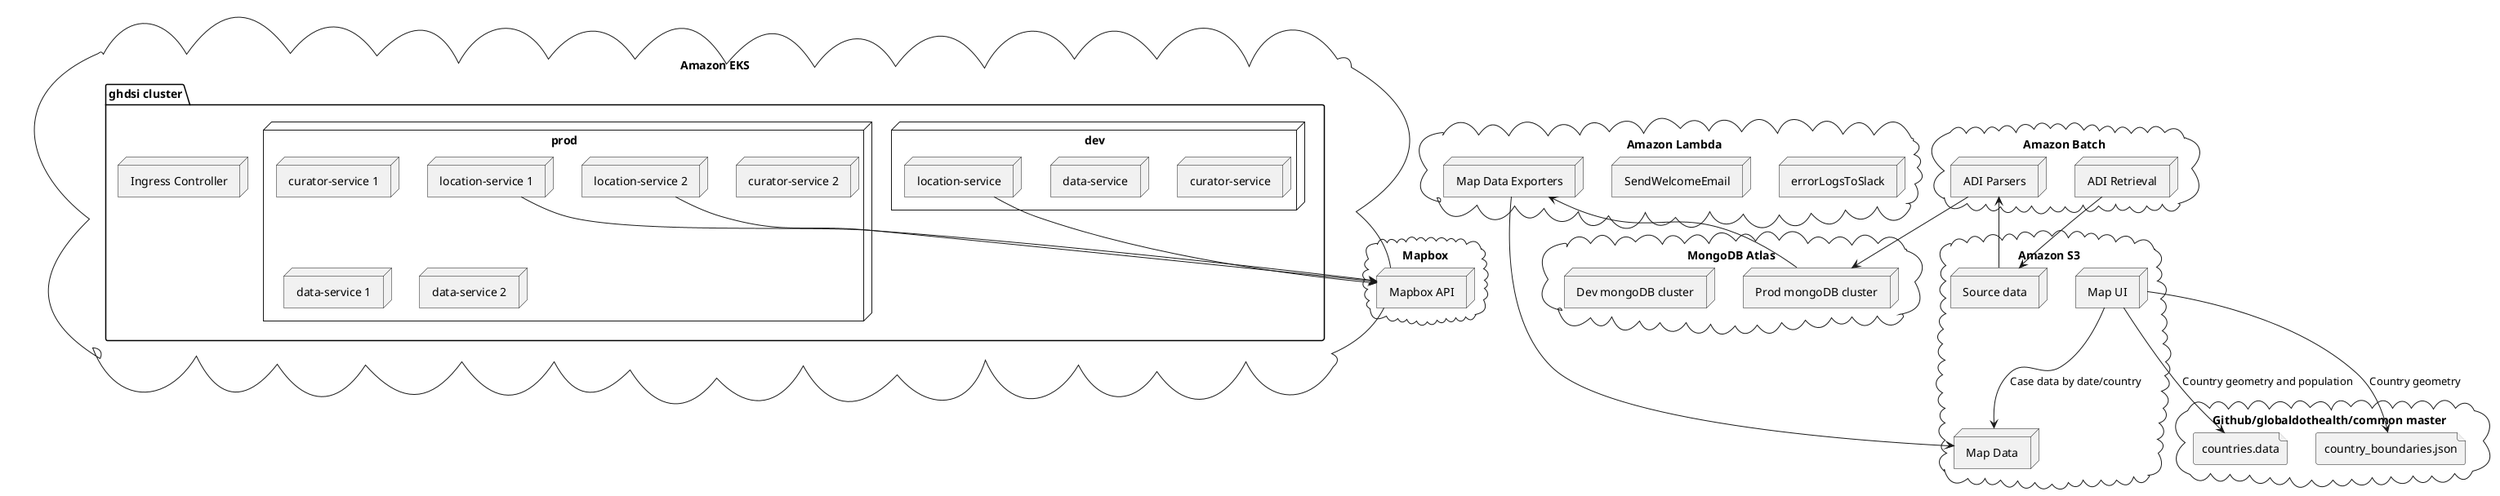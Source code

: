 @startuml
cloud "Amazon S3" {
	node "Map UI"
	node "Map Data"
	node "Source data"
}

cloud "Github/globaldothealth/common master" {
	file "countries.data"
	file "country_boundaries.json"
}

cloud "MongoDB Atlas" {
	node "Prod mongoDB cluster"
	node "Dev mongoDB cluster"
}

cloud "Amazon EKS" {
	folder "ghdsi cluster" {
		node "Ingress Controller"
		node prod {
			node "curator-service 1"
			node "curator-service 2"
			node "data-service 1"
			node "data-service 2"
			node "location-service 1"
			node "location-service 2"
		}
		node dev {
			node "curator-service"
			node "data-service"
			node "location-service"
		}
	}
}

cloud "Amazon Batch" {
	node "ADI Retrieval"
	node "ADI Parsers"
}

cloud Mapbox {
	node "Mapbox API"
}

cloud "Amazon Lambda" {
	node "errorLogsToSlack"
	node "SendWelcomeEmail"
	node "Map Data Exporters"
}

[Map UI] --> [countries.data] : "Country geometry and population"
[Map UI] --> [country_boundaries.json] : "Country geometry"
[Map UI] --> [Map Data] : "Case data by date/country"
[Map Data Exporters] --> [Map Data]
[Map Data Exporters] <-- [Prod mongoDB cluster]
[ADI Retrieval] --> [Source data]
[ADI Parsers] <-- [Source data]
[ADI Parsers] --> [Prod mongoDB cluster]
[location-service 1] --> [Mapbox API]
[location-service 2] --> [Mapbox API]
[location-service] --> [Mapbox API]

@enduml